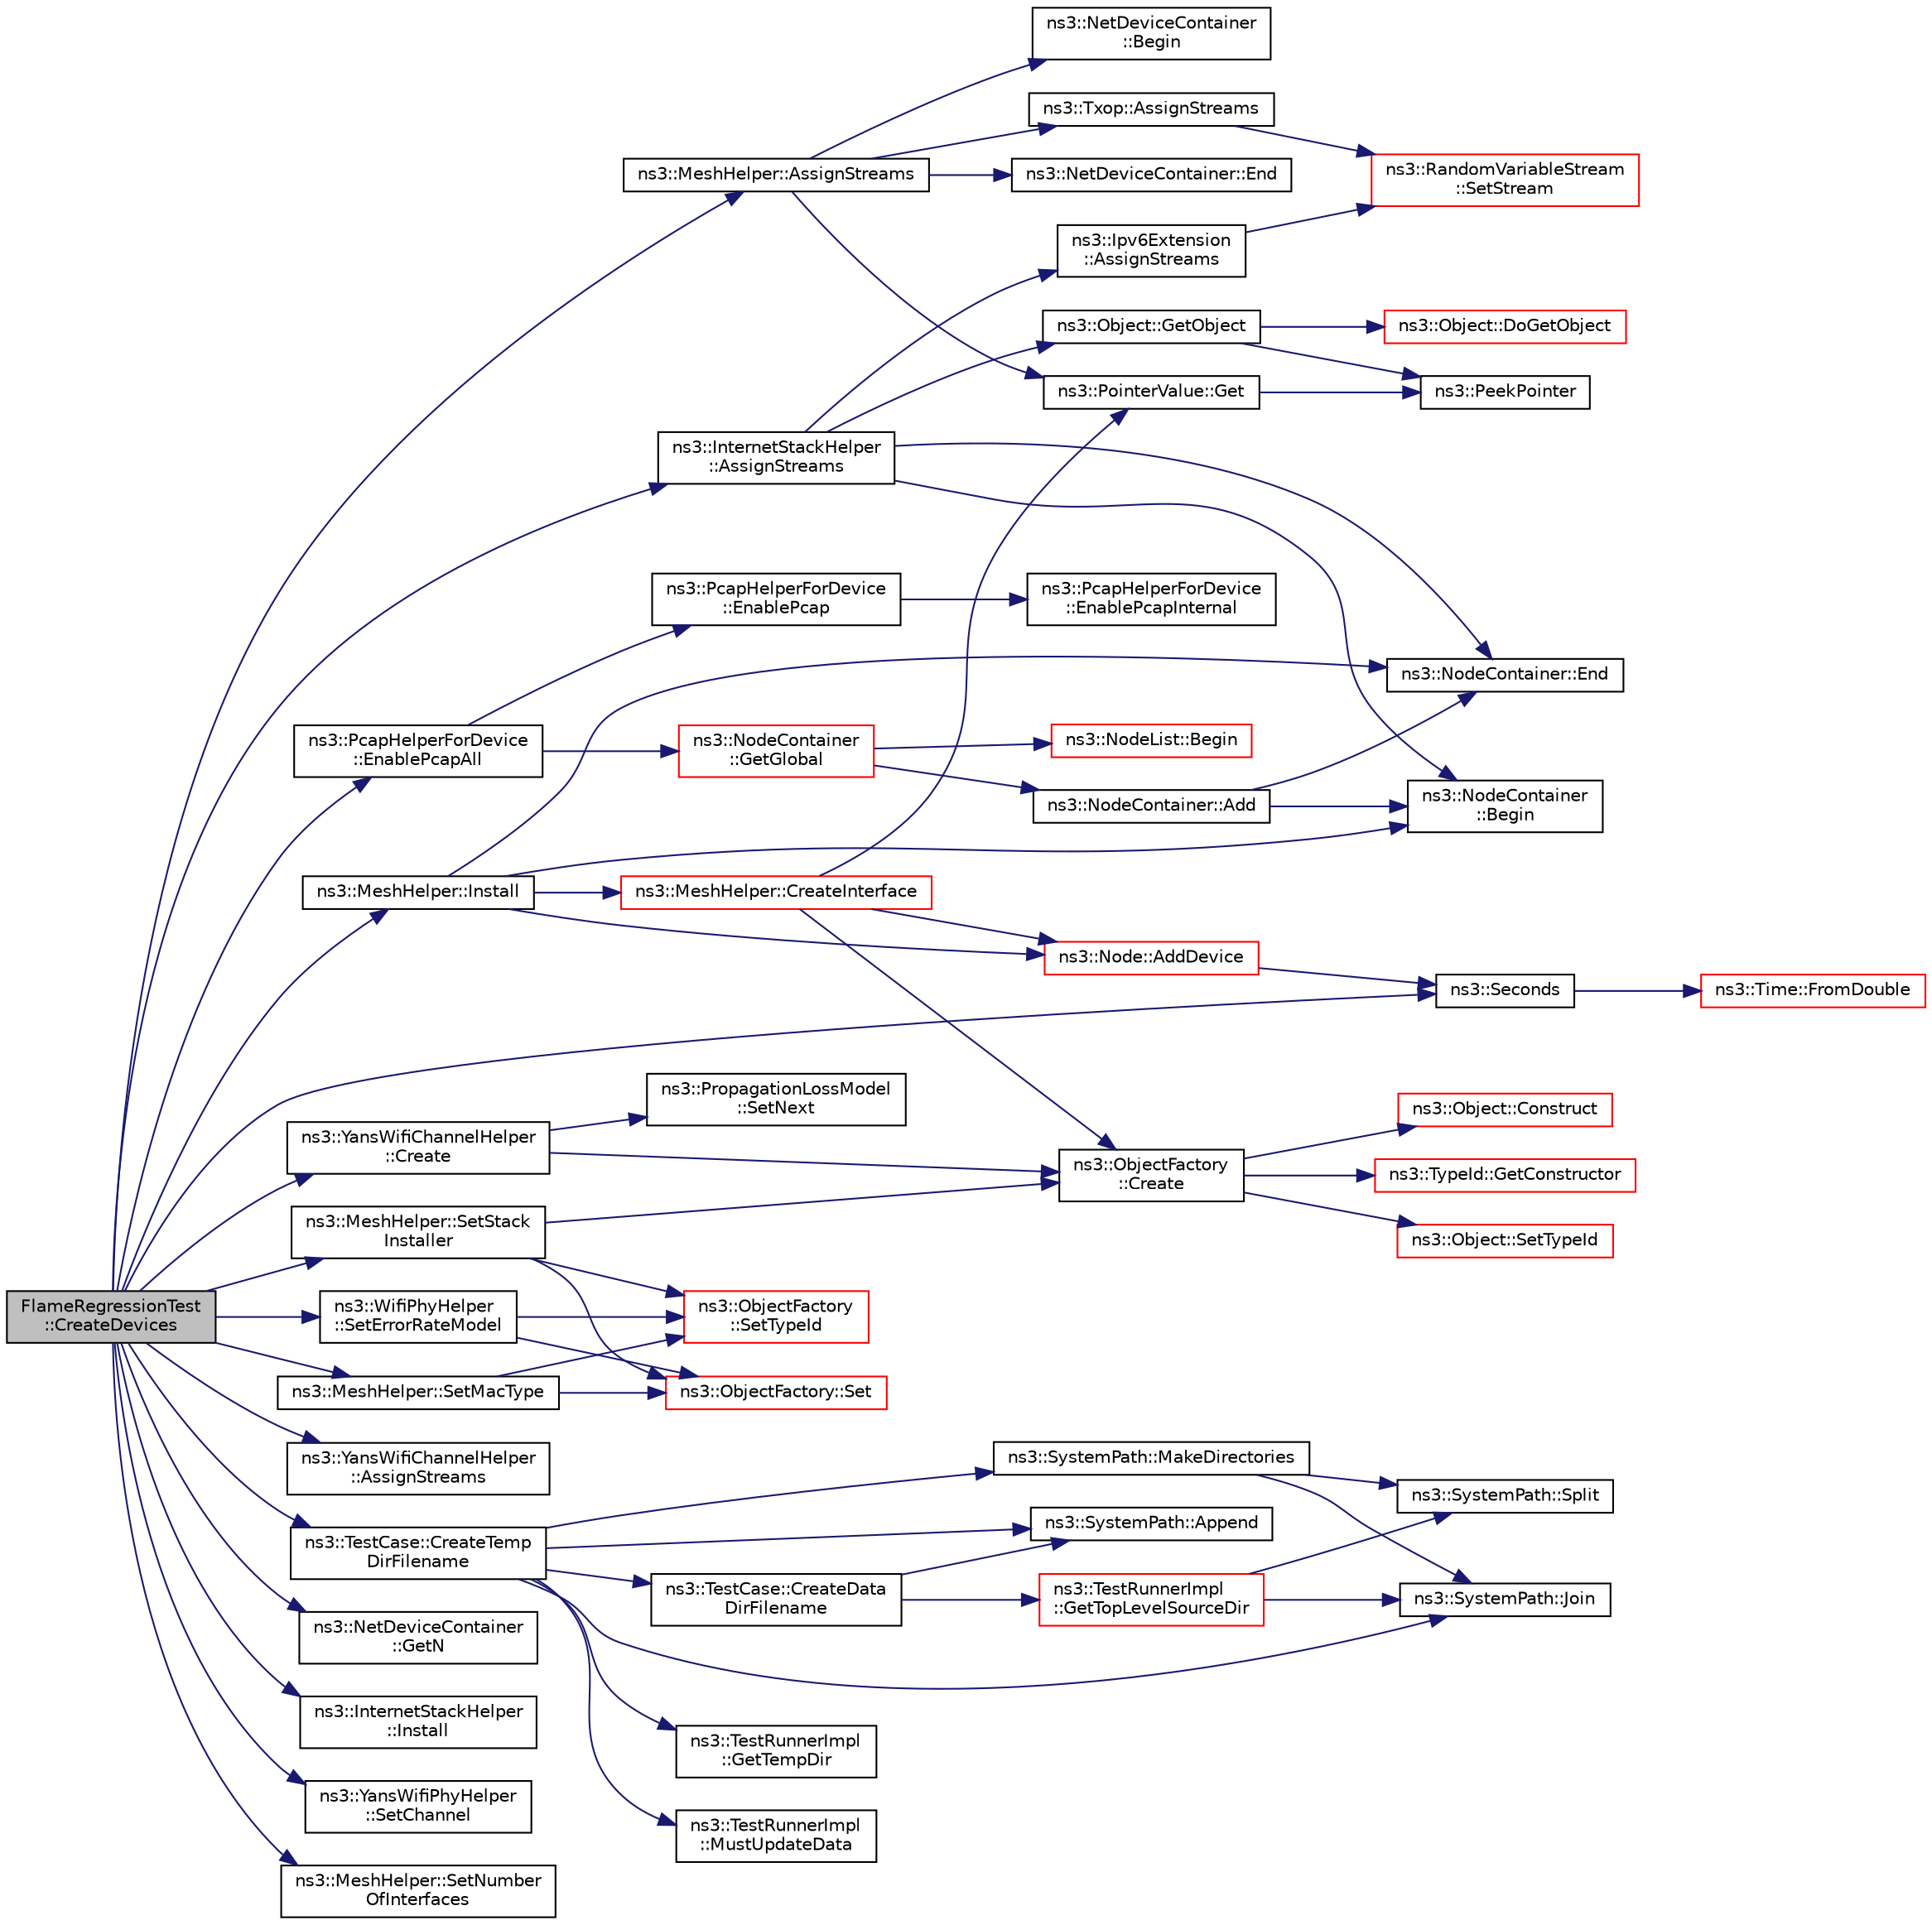digraph "FlameRegressionTest::CreateDevices"
{
 // LATEX_PDF_SIZE
  edge [fontname="Helvetica",fontsize="10",labelfontname="Helvetica",labelfontsize="10"];
  node [fontname="Helvetica",fontsize="10",shape=record];
  rankdir="LR";
  Node1 [label="FlameRegressionTest\l::CreateDevices",height=0.2,width=0.4,color="black", fillcolor="grey75", style="filled", fontcolor="black",tooltip="Create devices function."];
  Node1 -> Node2 [color="midnightblue",fontsize="10",style="solid",fontname="Helvetica"];
  Node2 [label="ns3::MeshHelper::AssignStreams",height=0.2,width=0.4,color="black", fillcolor="white", style="filled",URL="$classns3_1_1_mesh_helper.html#a93e9c88a375a86c621a494aafe68882e",tooltip="Assign a fixed random variable stream number to the random variables used by this model."];
  Node2 -> Node3 [color="midnightblue",fontsize="10",style="solid",fontname="Helvetica"];
  Node3 [label="ns3::Txop::AssignStreams",height=0.2,width=0.4,color="black", fillcolor="white", style="filled",URL="$classns3_1_1_txop.html#a126f23a1b95b7e22840e1128f0457981",tooltip="Assign a fixed random variable stream number to the random variables used by this model."];
  Node3 -> Node4 [color="midnightblue",fontsize="10",style="solid",fontname="Helvetica"];
  Node4 [label="ns3::RandomVariableStream\l::SetStream",height=0.2,width=0.4,color="red", fillcolor="white", style="filled",URL="$classns3_1_1_random_variable_stream.html#add11aaf975607746b7e271d300659a94",tooltip="Specifies the stream number for the RngStream."];
  Node2 -> Node11 [color="midnightblue",fontsize="10",style="solid",fontname="Helvetica"];
  Node11 [label="ns3::NetDeviceContainer\l::Begin",height=0.2,width=0.4,color="black", fillcolor="white", style="filled",URL="$classns3_1_1_net_device_container.html#a4ddc336af319061f5b61c515f0453242",tooltip="Get an iterator which refers to the first NetDevice in the container."];
  Node2 -> Node12 [color="midnightblue",fontsize="10",style="solid",fontname="Helvetica"];
  Node12 [label="ns3::NetDeviceContainer::End",height=0.2,width=0.4,color="black", fillcolor="white", style="filled",URL="$classns3_1_1_net_device_container.html#a436d9df206570861f96c3f278eaccb92",tooltip="Get an iterator which indicates past-the-last NetDevice in the container."];
  Node2 -> Node13 [color="midnightblue",fontsize="10",style="solid",fontname="Helvetica"];
  Node13 [label="ns3::PointerValue::Get",height=0.2,width=0.4,color="black", fillcolor="white", style="filled",URL="$classns3_1_1_pointer_value.html#a13334c3a4ada0f439bdad5190a0994c7",tooltip=" "];
  Node13 -> Node14 [color="midnightblue",fontsize="10",style="solid",fontname="Helvetica"];
  Node14 [label="ns3::PeekPointer",height=0.2,width=0.4,color="black", fillcolor="white", style="filled",URL="$namespacens3.html#af2a7557fe9afdd98d8f6f8f6e412cf5a",tooltip=" "];
  Node1 -> Node15 [color="midnightblue",fontsize="10",style="solid",fontname="Helvetica"];
  Node15 [label="ns3::InternetStackHelper\l::AssignStreams",height=0.2,width=0.4,color="black", fillcolor="white", style="filled",URL="$classns3_1_1_internet_stack_helper.html#a63c904e832a2f17e036338db4aa2f1b8",tooltip="Assign a fixed random variable stream number to the random variables used by this model."];
  Node15 -> Node16 [color="midnightblue",fontsize="10",style="solid",fontname="Helvetica"];
  Node16 [label="ns3::Ipv6Extension\l::AssignStreams",height=0.2,width=0.4,color="black", fillcolor="white", style="filled",URL="$classns3_1_1_ipv6_extension.html#a2c69eb5dc7b06c5e96acc888a625b43e",tooltip="Assign a fixed random variable stream number to the random variables used by this model."];
  Node16 -> Node4 [color="midnightblue",fontsize="10",style="solid",fontname="Helvetica"];
  Node15 -> Node17 [color="midnightblue",fontsize="10",style="solid",fontname="Helvetica"];
  Node17 [label="ns3::NodeContainer\l::Begin",height=0.2,width=0.4,color="black", fillcolor="white", style="filled",URL="$classns3_1_1_node_container.html#a2bfe1f50688c96e0888b1907e1e2f324",tooltip="Get an iterator which refers to the first Node in the container."];
  Node15 -> Node18 [color="midnightblue",fontsize="10",style="solid",fontname="Helvetica"];
  Node18 [label="ns3::NodeContainer::End",height=0.2,width=0.4,color="black", fillcolor="white", style="filled",URL="$classns3_1_1_node_container.html#a4904853b5d3e86f622a2ef8b4e959e08",tooltip="Get an iterator which indicates past-the-last Node in the container."];
  Node15 -> Node19 [color="midnightblue",fontsize="10",style="solid",fontname="Helvetica"];
  Node19 [label="ns3::Object::GetObject",height=0.2,width=0.4,color="black", fillcolor="white", style="filled",URL="$classns3_1_1_object.html#ad21f5401ff705cd29c37f931ea3afc18",tooltip="Get a pointer to the requested aggregated Object."];
  Node19 -> Node20 [color="midnightblue",fontsize="10",style="solid",fontname="Helvetica"];
  Node20 [label="ns3::Object::DoGetObject",height=0.2,width=0.4,color="red", fillcolor="white", style="filled",URL="$classns3_1_1_object.html#a7c009975f7c0994cb47a69f713745e0a",tooltip="Find an Object of TypeId tid in the aggregates of this Object."];
  Node19 -> Node14 [color="midnightblue",fontsize="10",style="solid",fontname="Helvetica"];
  Node1 -> Node34 [color="midnightblue",fontsize="10",style="solid",fontname="Helvetica"];
  Node34 [label="ns3::YansWifiChannelHelper\l::AssignStreams",height=0.2,width=0.4,color="black", fillcolor="white", style="filled",URL="$classns3_1_1_yans_wifi_channel_helper.html#ab409a15cfb8abb5195177625191e2584",tooltip="Assign a fixed random variable stream number to the random variables used by the channel."];
  Node1 -> Node35 [color="midnightblue",fontsize="10",style="solid",fontname="Helvetica"];
  Node35 [label="ns3::YansWifiChannelHelper\l::Create",height=0.2,width=0.4,color="black", fillcolor="white", style="filled",URL="$classns3_1_1_yans_wifi_channel_helper.html#a6bb01082fd42806a6b95e6684a4344d4",tooltip=" "];
  Node35 -> Node36 [color="midnightblue",fontsize="10",style="solid",fontname="Helvetica"];
  Node36 [label="ns3::ObjectFactory\l::Create",height=0.2,width=0.4,color="black", fillcolor="white", style="filled",URL="$classns3_1_1_object_factory.html#a52eda277f4aaab54266134ba48102ad7",tooltip="Create an Object instance of the configured TypeId."];
  Node36 -> Node37 [color="midnightblue",fontsize="10",style="solid",fontname="Helvetica"];
  Node37 [label="ns3::Object::Construct",height=0.2,width=0.4,color="red", fillcolor="white", style="filled",URL="$classns3_1_1_object.html#a636e8411dc5228771f45c9b805d348fa",tooltip="Initialize all member variables registered as Attributes of this TypeId."];
  Node36 -> Node53 [color="midnightblue",fontsize="10",style="solid",fontname="Helvetica"];
  Node53 [label="ns3::TypeId::GetConstructor",height=0.2,width=0.4,color="red", fillcolor="white", style="filled",URL="$classns3_1_1_type_id.html#a66b2628edf921fc88945ec8a8f3a1683",tooltip="Get the constructor callback."];
  Node36 -> Node55 [color="midnightblue",fontsize="10",style="solid",fontname="Helvetica"];
  Node55 [label="ns3::Object::SetTypeId",height=0.2,width=0.4,color="red", fillcolor="white", style="filled",URL="$classns3_1_1_object.html#a19b1ebd8ec8fe404845e665880a6c5ad",tooltip="Set the TypeId of this Object."];
  Node35 -> Node57 [color="midnightblue",fontsize="10",style="solid",fontname="Helvetica"];
  Node57 [label="ns3::PropagationLossModel\l::SetNext",height=0.2,width=0.4,color="black", fillcolor="white", style="filled",URL="$classns3_1_1_propagation_loss_model.html#ac6d627f2eb09daa057de080615ac1013",tooltip="Enables a chain of loss models to act on the signal."];
  Node1 -> Node58 [color="midnightblue",fontsize="10",style="solid",fontname="Helvetica"];
  Node58 [label="ns3::TestCase::CreateTemp\lDirFilename",height=0.2,width=0.4,color="black", fillcolor="white", style="filled",URL="$classns3_1_1_test_case.html#a8a04695a6fb9ba0f89e28e9523963f88",tooltip="Construct the full path to a file in a temporary directory."];
  Node58 -> Node59 [color="midnightblue",fontsize="10",style="solid",fontname="Helvetica"];
  Node59 [label="ns3::SystemPath::Append",height=0.2,width=0.4,color="black", fillcolor="white", style="filled",URL="$group__systempath.html#gaaa5a530cee42c8eda7e4f4523ef7e1cd",tooltip="Join two file system path elements."];
  Node58 -> Node60 [color="midnightblue",fontsize="10",style="solid",fontname="Helvetica"];
  Node60 [label="ns3::TestCase::CreateData\lDirFilename",height=0.2,width=0.4,color="black", fillcolor="white", style="filled",URL="$classns3_1_1_test_case.html#a3e4d216ff392a43418f26bb3e5b0f16d",tooltip="Construct the full path to a file in the data directory."];
  Node60 -> Node59 [color="midnightblue",fontsize="10",style="solid",fontname="Helvetica"];
  Node60 -> Node61 [color="midnightblue",fontsize="10",style="solid",fontname="Helvetica"];
  Node61 [label="ns3::TestRunnerImpl\l::GetTopLevelSourceDir",height=0.2,width=0.4,color="red", fillcolor="white", style="filled",URL="$classns3_1_1_test_runner_impl.html#affd7b916d0dba744d84a346bab9bbb80",tooltip="Get the path to the root of the source tree."];
  Node61 -> Node64 [color="midnightblue",fontsize="10",style="solid",fontname="Helvetica"];
  Node64 [label="ns3::SystemPath::Join",height=0.2,width=0.4,color="black", fillcolor="white", style="filled",URL="$group__systempath.html#gab3212957e6b4f873ece3c6b8ed746d72",tooltip="Join a list of file system path directories into a single file system path."];
  Node61 -> Node65 [color="midnightblue",fontsize="10",style="solid",fontname="Helvetica"];
  Node65 [label="ns3::SystemPath::Split",height=0.2,width=0.4,color="black", fillcolor="white", style="filled",URL="$group__systempath.html#ga523072e05da63b63113d1bea840edf1a",tooltip="Split a file system path into directories according to the local path separator."];
  Node58 -> Node69 [color="midnightblue",fontsize="10",style="solid",fontname="Helvetica"];
  Node69 [label="ns3::TestRunnerImpl\l::GetTempDir",height=0.2,width=0.4,color="black", fillcolor="white", style="filled",URL="$classns3_1_1_test_runner_impl.html#a413da13d382fe5a9ff0348ab387c950c",tooltip="Get the path to temporary directory."];
  Node58 -> Node64 [color="midnightblue",fontsize="10",style="solid",fontname="Helvetica"];
  Node58 -> Node70 [color="midnightblue",fontsize="10",style="solid",fontname="Helvetica"];
  Node70 [label="ns3::SystemPath::MakeDirectories",height=0.2,width=0.4,color="black", fillcolor="white", style="filled",URL="$group__systempath.html#ga9529f7530ba5d513c8811acc15743d24",tooltip="Create all the directories leading to path."];
  Node70 -> Node64 [color="midnightblue",fontsize="10",style="solid",fontname="Helvetica"];
  Node70 -> Node65 [color="midnightblue",fontsize="10",style="solid",fontname="Helvetica"];
  Node58 -> Node71 [color="midnightblue",fontsize="10",style="solid",fontname="Helvetica"];
  Node71 [label="ns3::TestRunnerImpl\l::MustUpdateData",height=0.2,width=0.4,color="black", fillcolor="white", style="filled",URL="$classns3_1_1_test_runner_impl.html#a20e2c15bf9a8d09147286a0ebfcb6805",tooltip="Check if this run should update the reference data."];
  Node1 -> Node72 [color="midnightblue",fontsize="10",style="solid",fontname="Helvetica"];
  Node72 [label="ns3::PcapHelperForDevice\l::EnablePcapAll",height=0.2,width=0.4,color="black", fillcolor="white", style="filled",URL="$classns3_1_1_pcap_helper_for_device.html#a4ab183a2512120200d4a0e5d8ececd49",tooltip="Enable pcap output on each device (which is of the appropriate type) in the set of all nodes created ..."];
  Node72 -> Node73 [color="midnightblue",fontsize="10",style="solid",fontname="Helvetica"];
  Node73 [label="ns3::PcapHelperForDevice\l::EnablePcap",height=0.2,width=0.4,color="black", fillcolor="white", style="filled",URL="$classns3_1_1_pcap_helper_for_device.html#a74866def9a881aa9d5c5be1225a26722",tooltip="Enable pcap output the indicated net device."];
  Node73 -> Node74 [color="midnightblue",fontsize="10",style="solid",fontname="Helvetica"];
  Node74 [label="ns3::PcapHelperForDevice\l::EnablePcapInternal",height=0.2,width=0.4,color="black", fillcolor="white", style="filled",URL="$classns3_1_1_pcap_helper_for_device.html#aae5c1fa77e45af342b1e3f70bf604e0f",tooltip="Enable pcap output the indicated net device."];
  Node72 -> Node75 [color="midnightblue",fontsize="10",style="solid",fontname="Helvetica"];
  Node75 [label="ns3::NodeContainer\l::GetGlobal",height=0.2,width=0.4,color="red", fillcolor="white", style="filled",URL="$classns3_1_1_node_container.html#a687e8f9ceb74d0ce3b06591c9f44c9ed",tooltip="Create a NodeContainer that contains a list of all nodes created through NodeContainer::Create() and ..."];
  Node75 -> Node76 [color="midnightblue",fontsize="10",style="solid",fontname="Helvetica"];
  Node76 [label="ns3::NodeContainer::Add",height=0.2,width=0.4,color="black", fillcolor="white", style="filled",URL="$classns3_1_1_node_container.html#aa60b3a0e70f2fb324e16ffcf8bf31fcb",tooltip="Append the contents of another NodeContainer to the end of this container."];
  Node76 -> Node17 [color="midnightblue",fontsize="10",style="solid",fontname="Helvetica"];
  Node76 -> Node18 [color="midnightblue",fontsize="10",style="solid",fontname="Helvetica"];
  Node75 -> Node77 [color="midnightblue",fontsize="10",style="solid",fontname="Helvetica"];
  Node77 [label="ns3::NodeList::Begin",height=0.2,width=0.4,color="red", fillcolor="white", style="filled",URL="$classns3_1_1_node_list.html#a93d2211831f5cb71d1dbb721e2721d7f",tooltip=" "];
  Node1 -> Node110 [color="midnightblue",fontsize="10",style="solid",fontname="Helvetica"];
  Node110 [label="ns3::NetDeviceContainer\l::GetN",height=0.2,width=0.4,color="black", fillcolor="white", style="filled",URL="$classns3_1_1_net_device_container.html#a44e6db6a23ab528c0a467e32a4046413",tooltip="Get the number of Ptr<NetDevice> stored in this container."];
  Node1 -> Node111 [color="midnightblue",fontsize="10",style="solid",fontname="Helvetica"];
  Node111 [label="ns3::MeshHelper::Install",height=0.2,width=0.4,color="black", fillcolor="white", style="filled",URL="$classns3_1_1_mesh_helper.html#aad0ab4cd70adc0f716489a725dac3acc",tooltip="Install 802.11s mesh device & protocols on given node list."];
  Node111 -> Node112 [color="midnightblue",fontsize="10",style="solid",fontname="Helvetica"];
  Node112 [label="ns3::Node::AddDevice",height=0.2,width=0.4,color="red", fillcolor="white", style="filled",URL="$classns3_1_1_node.html#a42ff83ee1d5d1649c770d3f5b62375de",tooltip="Associate a NetDevice to this node."];
  Node112 -> Node121 [color="midnightblue",fontsize="10",style="solid",fontname="Helvetica"];
  Node121 [label="ns3::Seconds",height=0.2,width=0.4,color="black", fillcolor="white", style="filled",URL="$group__timecivil.html#ga33c34b816f8ff6628e33d5c8e9713b9e",tooltip="Construct a Time in the indicated unit."];
  Node121 -> Node122 [color="midnightblue",fontsize="10",style="solid",fontname="Helvetica"];
  Node122 [label="ns3::Time::FromDouble",height=0.2,width=0.4,color="red", fillcolor="white", style="filled",URL="$classns3_1_1_time.html#a60e845f4a74e62495b86356afe604cb4",tooltip="Create a Time equal to value in unit unit."];
  Node111 -> Node17 [color="midnightblue",fontsize="10",style="solid",fontname="Helvetica"];
  Node111 -> Node127 [color="midnightblue",fontsize="10",style="solid",fontname="Helvetica"];
  Node127 [label="ns3::MeshHelper::CreateInterface",height=0.2,width=0.4,color="red", fillcolor="white", style="filled",URL="$classns3_1_1_mesh_helper.html#a2a760004bc190863ccfea1a4537283cf",tooltip=" "];
  Node127 -> Node112 [color="midnightblue",fontsize="10",style="solid",fontname="Helvetica"];
  Node127 -> Node36 [color="midnightblue",fontsize="10",style="solid",fontname="Helvetica"];
  Node127 -> Node13 [color="midnightblue",fontsize="10",style="solid",fontname="Helvetica"];
  Node111 -> Node18 [color="midnightblue",fontsize="10",style="solid",fontname="Helvetica"];
  Node1 -> Node169 [color="midnightblue",fontsize="10",style="solid",fontname="Helvetica"];
  Node169 [label="ns3::InternetStackHelper\l::Install",height=0.2,width=0.4,color="black", fillcolor="white", style="filled",URL="$classns3_1_1_internet_stack_helper.html#a10e8d697dcd9153f1da11695cd08e713",tooltip="Aggregate implementations of the ns3::Ipv4, ns3::Ipv6, ns3::Udp, and ns3::Tcp classes onto the provid..."];
  Node1 -> Node121 [color="midnightblue",fontsize="10",style="solid",fontname="Helvetica"];
  Node1 -> Node170 [color="midnightblue",fontsize="10",style="solid",fontname="Helvetica"];
  Node170 [label="ns3::YansWifiPhyHelper\l::SetChannel",height=0.2,width=0.4,color="black", fillcolor="white", style="filled",URL="$classns3_1_1_yans_wifi_phy_helper.html#ad2e9a27587dd4ff320435c93cc2676de",tooltip=" "];
  Node1 -> Node171 [color="midnightblue",fontsize="10",style="solid",fontname="Helvetica"];
  Node171 [label="ns3::WifiPhyHelper\l::SetErrorRateModel",height=0.2,width=0.4,color="black", fillcolor="white", style="filled",URL="$classns3_1_1_wifi_phy_helper.html#a219d3ae5881842aa42ea341b985ce114",tooltip=" "];
  Node171 -> Node172 [color="midnightblue",fontsize="10",style="solid",fontname="Helvetica"];
  Node172 [label="ns3::ObjectFactory::Set",height=0.2,width=0.4,color="red", fillcolor="white", style="filled",URL="$classns3_1_1_object_factory.html#a3c9d5ed564f08ab4427e113bcc48e1d4",tooltip="Set an attribute to be set during construction."];
  Node171 -> Node105 [color="midnightblue",fontsize="10",style="solid",fontname="Helvetica"];
  Node105 [label="ns3::ObjectFactory\l::SetTypeId",height=0.2,width=0.4,color="red", fillcolor="white", style="filled",URL="$classns3_1_1_object_factory.html#a77dcd099064038a1eb7a6b8251229ec3",tooltip="Set the TypeId of the Objects to be created by this factory."];
  Node1 -> Node178 [color="midnightblue",fontsize="10",style="solid",fontname="Helvetica"];
  Node178 [label="ns3::MeshHelper::SetMacType",height=0.2,width=0.4,color="black", fillcolor="white", style="filled",URL="$classns3_1_1_mesh_helper.html#a549d568927a88e95a721f2be58232c10",tooltip=" "];
  Node178 -> Node172 [color="midnightblue",fontsize="10",style="solid",fontname="Helvetica"];
  Node178 -> Node105 [color="midnightblue",fontsize="10",style="solid",fontname="Helvetica"];
  Node1 -> Node179 [color="midnightblue",fontsize="10",style="solid",fontname="Helvetica"];
  Node179 [label="ns3::MeshHelper::SetNumber\lOfInterfaces",height=0.2,width=0.4,color="black", fillcolor="white", style="filled",URL="$classns3_1_1_mesh_helper.html#adfc08b62a8d6e835d0fbbac7a349ef5f",tooltip="Set a number of interfaces in a mesh network."];
  Node1 -> Node180 [color="midnightblue",fontsize="10",style="solid",fontname="Helvetica"];
  Node180 [label="ns3::MeshHelper::SetStack\lInstaller",height=0.2,width=0.4,color="black", fillcolor="white", style="filled",URL="$classns3_1_1_mesh_helper.html#ac1074aff829d0cde1659bdef572880ca",tooltip=" "];
  Node180 -> Node36 [color="midnightblue",fontsize="10",style="solid",fontname="Helvetica"];
  Node180 -> Node172 [color="midnightblue",fontsize="10",style="solid",fontname="Helvetica"];
  Node180 -> Node105 [color="midnightblue",fontsize="10",style="solid",fontname="Helvetica"];
}
